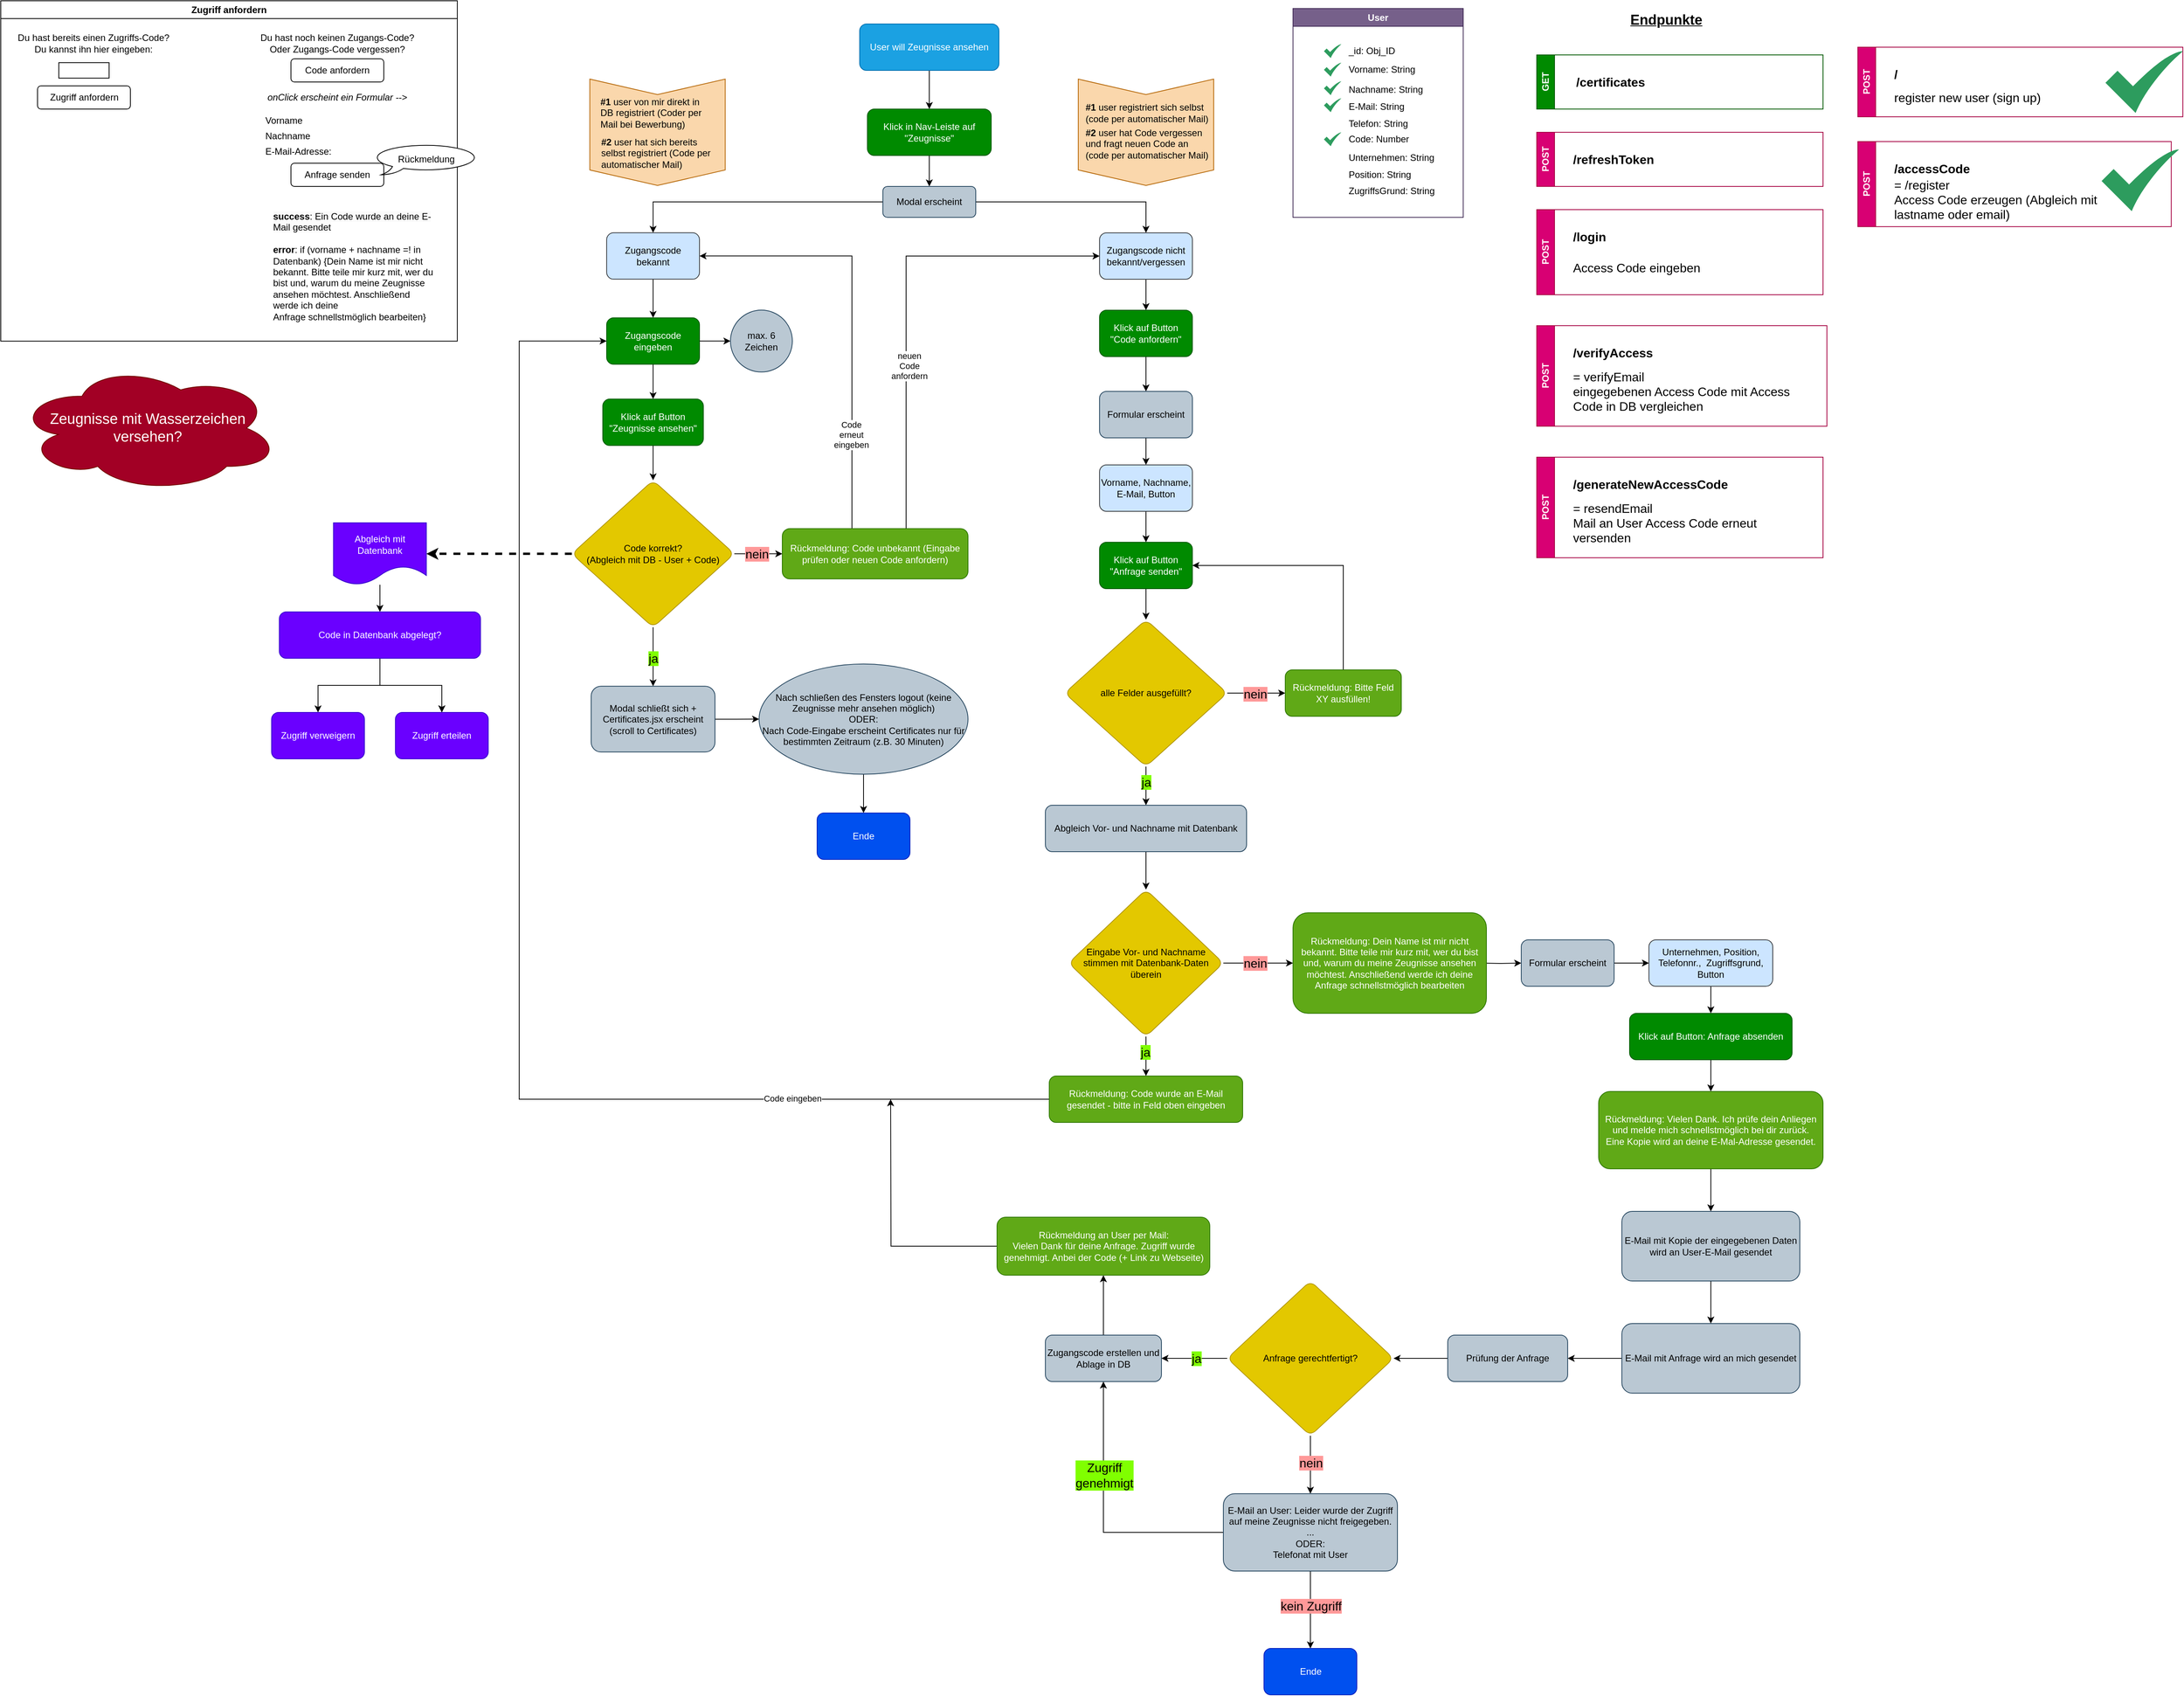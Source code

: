 <mxfile version="24.4.2" type="device">
  <diagram name="Seite-1" id="6ON9sw5R4fzX167b-eq9">
    <mxGraphModel dx="2436" dy="531" grid="1" gridSize="10" guides="1" tooltips="1" connect="1" arrows="1" fold="1" page="1" pageScale="1" pageWidth="827" pageHeight="1169" math="0" shadow="0">
      <root>
        <mxCell id="0" />
        <mxCell id="1" parent="0" />
        <mxCell id="132mra72fxJDadRksCU5-4" value="" style="edgeStyle=orthogonalEdgeStyle;rounded=0;orthogonalLoop=1;jettySize=auto;html=1;" parent="1" source="132mra72fxJDadRksCU5-1" target="132mra72fxJDadRksCU5-3" edge="1">
          <mxGeometry relative="1" as="geometry" />
        </mxCell>
        <mxCell id="132mra72fxJDadRksCU5-1" value="User will Zeugnisse ansehen" style="rounded=1;whiteSpace=wrap;html=1;fillColor=#1ba1e2;fontColor=#ffffff;strokeColor=#006EAF;" parent="1" vertex="1">
          <mxGeometry x="330" y="50" width="180" height="60" as="geometry" />
        </mxCell>
        <mxCell id="132mra72fxJDadRksCU5-6" value="" style="edgeStyle=orthogonalEdgeStyle;rounded=0;orthogonalLoop=1;jettySize=auto;html=1;" parent="1" source="132mra72fxJDadRksCU5-3" target="132mra72fxJDadRksCU5-5" edge="1">
          <mxGeometry relative="1" as="geometry" />
        </mxCell>
        <mxCell id="132mra72fxJDadRksCU5-3" value="Klick in Nav-Leiste auf &quot;Zeugnisse&quot;" style="whiteSpace=wrap;html=1;fillColor=#008a00;strokeColor=#005700;fontColor=#ffffff;rounded=1;" parent="1" vertex="1">
          <mxGeometry x="340" y="160" width="160" height="60" as="geometry" />
        </mxCell>
        <mxCell id="132mra72fxJDadRksCU5-16" value="" style="edgeStyle=orthogonalEdgeStyle;rounded=0;orthogonalLoop=1;jettySize=auto;html=1;" parent="1" source="132mra72fxJDadRksCU5-5" target="132mra72fxJDadRksCU5-15" edge="1">
          <mxGeometry relative="1" as="geometry" />
        </mxCell>
        <mxCell id="132mra72fxJDadRksCU5-72" style="edgeStyle=orthogonalEdgeStyle;rounded=0;orthogonalLoop=1;jettySize=auto;html=1;entryX=0.5;entryY=0;entryDx=0;entryDy=0;" parent="1" source="132mra72fxJDadRksCU5-5" target="132mra72fxJDadRksCU5-13" edge="1">
          <mxGeometry relative="1" as="geometry" />
        </mxCell>
        <mxCell id="132mra72fxJDadRksCU5-5" value="Modal erscheint" style="whiteSpace=wrap;html=1;fillColor=#bac8d3;strokeColor=#23445d;rounded=1;" parent="1" vertex="1">
          <mxGeometry x="360" y="260" width="120" height="40" as="geometry" />
        </mxCell>
        <mxCell id="132mra72fxJDadRksCU5-31" value="" style="edgeStyle=orthogonalEdgeStyle;rounded=0;orthogonalLoop=1;jettySize=auto;html=1;" parent="1" source="132mra72fxJDadRksCU5-13" target="132mra72fxJDadRksCU5-30" edge="1">
          <mxGeometry relative="1" as="geometry" />
        </mxCell>
        <mxCell id="132mra72fxJDadRksCU5-13" value="Zugangscode bekannt" style="whiteSpace=wrap;html=1;fillColor=#cce5ff;strokeColor=#36393d;rounded=1;" parent="1" vertex="1">
          <mxGeometry x="3" y="319.93" width="120" height="60" as="geometry" />
        </mxCell>
        <mxCell id="132mra72fxJDadRksCU5-41" value="" style="edgeStyle=orthogonalEdgeStyle;rounded=0;orthogonalLoop=1;jettySize=auto;html=1;" parent="1" source="132mra72fxJDadRksCU5-15" target="132mra72fxJDadRksCU5-40" edge="1">
          <mxGeometry relative="1" as="geometry" />
        </mxCell>
        <mxCell id="132mra72fxJDadRksCU5-15" value="Zugangscode nicht bekannt/vergessen" style="whiteSpace=wrap;html=1;fillColor=#cce5ff;strokeColor=#36393d;rounded=1;" parent="1" vertex="1">
          <mxGeometry x="640" y="320" width="120" height="60" as="geometry" />
        </mxCell>
        <mxCell id="132mra72fxJDadRksCU5-17" value="Zugriff anfordern" style="swimlane;whiteSpace=wrap;html=1;" parent="1" vertex="1">
          <mxGeometry x="-780" y="20" width="590" height="440" as="geometry" />
        </mxCell>
        <mxCell id="132mra72fxJDadRksCU5-18" value="Du hast bereits einen Zugriffs-Code?&lt;div&gt;Du kannst ihn hier eingeben:&lt;/div&gt;" style="text;html=1;align=center;verticalAlign=middle;whiteSpace=wrap;rounded=0;" parent="132mra72fxJDadRksCU5-17" vertex="1">
          <mxGeometry x="20" y="40" width="200" height="30" as="geometry" />
        </mxCell>
        <mxCell id="132mra72fxJDadRksCU5-19" value="" style="rounded=0;whiteSpace=wrap;html=1;" parent="132mra72fxJDadRksCU5-17" vertex="1">
          <mxGeometry x="75" y="80" width="65" height="20" as="geometry" />
        </mxCell>
        <mxCell id="132mra72fxJDadRksCU5-20" value="Du hast noch keinen Zugangs-Code?&lt;div&gt;Oder Zugangs-Code vergessen?&lt;/div&gt;" style="text;html=1;align=center;verticalAlign=middle;whiteSpace=wrap;rounded=0;" parent="132mra72fxJDadRksCU5-17" vertex="1">
          <mxGeometry x="320" y="40" width="230" height="30" as="geometry" />
        </mxCell>
        <mxCell id="132mra72fxJDadRksCU5-21" value="Code anfordern" style="rounded=1;whiteSpace=wrap;html=1;" parent="132mra72fxJDadRksCU5-17" vertex="1">
          <mxGeometry x="375" y="75" width="120" height="30" as="geometry" />
        </mxCell>
        <mxCell id="132mra72fxJDadRksCU5-22" value="&lt;i&gt;onClick erscheint ein Formular --&amp;gt;&lt;/i&gt;" style="text;html=1;align=center;verticalAlign=middle;whiteSpace=wrap;rounded=0;" parent="132mra72fxJDadRksCU5-17" vertex="1">
          <mxGeometry x="325" y="110" width="220" height="30" as="geometry" />
        </mxCell>
        <mxCell id="132mra72fxJDadRksCU5-23" value="Vorname" style="text;html=1;align=left;verticalAlign=middle;whiteSpace=wrap;rounded=0;" parent="132mra72fxJDadRksCU5-17" vertex="1">
          <mxGeometry x="340" y="140" width="70" height="30" as="geometry" />
        </mxCell>
        <mxCell id="132mra72fxJDadRksCU5-24" value="Nachname" style="text;html=1;align=left;verticalAlign=middle;whiteSpace=wrap;rounded=0;" parent="132mra72fxJDadRksCU5-17" vertex="1">
          <mxGeometry x="340" y="160" width="70" height="30" as="geometry" />
        </mxCell>
        <mxCell id="132mra72fxJDadRksCU5-25" value="E-Mail-Adresse:" style="text;html=1;align=left;verticalAlign=middle;whiteSpace=wrap;rounded=0;" parent="132mra72fxJDadRksCU5-17" vertex="1">
          <mxGeometry x="340" y="180" width="110" height="30" as="geometry" />
        </mxCell>
        <mxCell id="132mra72fxJDadRksCU5-26" value="Anfrage senden" style="rounded=1;whiteSpace=wrap;html=1;" parent="132mra72fxJDadRksCU5-17" vertex="1">
          <mxGeometry x="375" y="210" width="120" height="30" as="geometry" />
        </mxCell>
        <mxCell id="132mra72fxJDadRksCU5-27" value="Rückmeldung" style="whiteSpace=wrap;html=1;shape=mxgraph.basic.oval_callout" parent="132mra72fxJDadRksCU5-17" vertex="1">
          <mxGeometry x="480" y="185" width="140" height="40" as="geometry" />
        </mxCell>
        <mxCell id="132mra72fxJDadRksCU5-28" value="&lt;span style=&quot;color: rgb(0, 0, 0); font-family: Helvetica; font-size: 12px; font-style: normal; font-variant-ligatures: normal; font-variant-caps: normal; letter-spacing: normal; orphans: 2; text-align: center; text-indent: 0px; text-transform: none; widows: 2; word-spacing: 0px; -webkit-text-stroke-width: 0px; white-space: normal; background-color: rgb(251, 251, 251); text-decoration-thickness: initial; text-decoration-style: initial; text-decoration-color: initial; float: none; display: inline !important;&quot;&gt;&lt;b&gt;success&lt;/b&gt;&lt;/span&gt;&lt;span style=&quot;color: rgb(0, 0, 0); font-family: Helvetica; font-size: 12px; font-style: normal; font-variant-ligatures: normal; font-variant-caps: normal; font-weight: 400; letter-spacing: normal; orphans: 2; text-align: center; text-indent: 0px; text-transform: none; widows: 2; word-spacing: 0px; -webkit-text-stroke-width: 0px; white-space: normal; background-color: rgb(251, 251, 251); text-decoration-thickness: initial; text-decoration-style: initial; text-decoration-color: initial; display: inline !important; float: none;&quot;&gt;: Ein Code wurde an deine E-Mail gesendet&lt;/span&gt;&lt;div&gt;&lt;b style=&quot;text-align: center;&quot;&gt;&lt;br&gt;&lt;/b&gt;&lt;/div&gt;&lt;div&gt;&lt;b style=&quot;text-align: center;&quot;&gt;error&lt;/b&gt;&lt;span style=&quot;text-align: center;&quot;&gt;: if (vorname + nachname =! in Datenbank) {Dein Name ist mir nicht bekannt. Bitte teile mir kurz mit, wer du bist und, warum du meine Zeugnisse ansehen möchtest. Anschließend werde ich deine Anfrage&amp;nbsp;&lt;/span&gt;&lt;span style=&quot;text-align: center; background-color: initial;&quot;&gt;schnellstmöglich&lt;/span&gt;&lt;span style=&quot;text-align: center; background-color: initial;&quot;&gt;&amp;nbsp;bearbeiten}&lt;/span&gt;&lt;/div&gt;" style="text;whiteSpace=wrap;html=1;" parent="132mra72fxJDadRksCU5-17" vertex="1">
          <mxGeometry x="350" y="265" width="210" height="145" as="geometry" />
        </mxCell>
        <mxCell id="132mra72fxJDadRksCU5-29" value="Zugriff anfordern" style="rounded=1;whiteSpace=wrap;html=1;" parent="132mra72fxJDadRksCU5-17" vertex="1">
          <mxGeometry x="47.5" y="110" width="120" height="30" as="geometry" />
        </mxCell>
        <mxCell id="132mra72fxJDadRksCU5-33" value="" style="edgeStyle=orthogonalEdgeStyle;rounded=0;orthogonalLoop=1;jettySize=auto;html=1;" parent="1" source="132mra72fxJDadRksCU5-30" target="132mra72fxJDadRksCU5-32" edge="1">
          <mxGeometry relative="1" as="geometry" />
        </mxCell>
        <mxCell id="132mra72fxJDadRksCU5-35" value="" style="edgeStyle=orthogonalEdgeStyle;rounded=0;orthogonalLoop=1;jettySize=auto;html=1;" parent="1" source="132mra72fxJDadRksCU5-30" target="132mra72fxJDadRksCU5-34" edge="1">
          <mxGeometry relative="1" as="geometry" />
        </mxCell>
        <mxCell id="132mra72fxJDadRksCU5-30" value="Zugangscode eingeben" style="whiteSpace=wrap;html=1;fillColor=#008a00;strokeColor=#005700;rounded=1;fontColor=#ffffff;" parent="1" vertex="1">
          <mxGeometry x="3" y="429.93" width="120" height="60" as="geometry" />
        </mxCell>
        <mxCell id="132mra72fxJDadRksCU5-32" value="max. 6 Zeichen" style="ellipse;whiteSpace=wrap;html=1;fillColor=#bac8d3;strokeColor=#23445d;rounded=1;" parent="1" vertex="1">
          <mxGeometry x="163" y="419.93" width="80" height="80" as="geometry" />
        </mxCell>
        <mxCell id="132mra72fxJDadRksCU5-60" style="edgeStyle=orthogonalEdgeStyle;rounded=0;orthogonalLoop=1;jettySize=auto;html=1;entryX=0.5;entryY=0;entryDx=0;entryDy=0;" parent="1" source="132mra72fxJDadRksCU5-34" target="132mra72fxJDadRksCU5-59" edge="1">
          <mxGeometry relative="1" as="geometry" />
        </mxCell>
        <mxCell id="132mra72fxJDadRksCU5-34" value="Klick auf Button &quot;Zeugnisse ansehen&quot;" style="whiteSpace=wrap;html=1;fillColor=#008a00;strokeColor=#005700;rounded=1;fontColor=#ffffff;" parent="1" vertex="1">
          <mxGeometry x="-2" y="534.93" width="130" height="60" as="geometry" />
        </mxCell>
        <mxCell id="132mra72fxJDadRksCU5-39" value="" style="edgeStyle=orthogonalEdgeStyle;rounded=0;orthogonalLoop=1;jettySize=auto;html=1;" parent="1" source="132mra72fxJDadRksCU5-36" target="132mra72fxJDadRksCU5-38" edge="1">
          <mxGeometry relative="1" as="geometry" />
        </mxCell>
        <mxCell id="132mra72fxJDadRksCU5-36" value="Modal schließt sich + Certificates.jsx erscheint (scroll to Certificates)" style="whiteSpace=wrap;html=1;fillColor=#bac8d3;strokeColor=#23445d;rounded=1;" parent="1" vertex="1">
          <mxGeometry x="-17" y="906.18" width="160" height="85" as="geometry" />
        </mxCell>
        <mxCell id="132mra72fxJDadRksCU5-152" value="" style="edgeStyle=orthogonalEdgeStyle;rounded=0;orthogonalLoop=1;jettySize=auto;html=1;" parent="1" source="132mra72fxJDadRksCU5-38" target="132mra72fxJDadRksCU5-151" edge="1">
          <mxGeometry relative="1" as="geometry" />
        </mxCell>
        <mxCell id="132mra72fxJDadRksCU5-38" value="Nach schließen des Fensters logout (keine Zeugnisse mehr ansehen möglich)&lt;div&gt;ODER:&lt;/div&gt;&lt;div&gt;Nach Code-Eingabe erscheint Certificates nur für bestimmten Zeitraum (z.B. 30 Minuten)&lt;/div&gt;" style="ellipse;whiteSpace=wrap;html=1;fillColor=#bac8d3;strokeColor=#23445d;rounded=1;" parent="1" vertex="1">
          <mxGeometry x="200" y="877.43" width="270" height="142.5" as="geometry" />
        </mxCell>
        <mxCell id="132mra72fxJDadRksCU5-43" value="" style="edgeStyle=orthogonalEdgeStyle;rounded=0;orthogonalLoop=1;jettySize=auto;html=1;" parent="1" source="132mra72fxJDadRksCU5-40" target="132mra72fxJDadRksCU5-42" edge="1">
          <mxGeometry relative="1" as="geometry" />
        </mxCell>
        <mxCell id="132mra72fxJDadRksCU5-40" value="Klick auf Button &quot;Code anfordern&quot;" style="whiteSpace=wrap;html=1;fillColor=#008a00;strokeColor=#005700;rounded=1;fontColor=#ffffff;" parent="1" vertex="1">
          <mxGeometry x="640" y="420" width="120" height="60" as="geometry" />
        </mxCell>
        <mxCell id="132mra72fxJDadRksCU5-45" value="" style="edgeStyle=orthogonalEdgeStyle;rounded=0;orthogonalLoop=1;jettySize=auto;html=1;" parent="1" source="132mra72fxJDadRksCU5-42" target="132mra72fxJDadRksCU5-44" edge="1">
          <mxGeometry relative="1" as="geometry" />
        </mxCell>
        <mxCell id="132mra72fxJDadRksCU5-42" value="Formular erscheint" style="whiteSpace=wrap;html=1;fillColor=#bac8d3;strokeColor=#23445d;rounded=1;" parent="1" vertex="1">
          <mxGeometry x="640" y="525" width="120" height="60" as="geometry" />
        </mxCell>
        <mxCell id="132mra72fxJDadRksCU5-47" value="" style="edgeStyle=orthogonalEdgeStyle;rounded=0;orthogonalLoop=1;jettySize=auto;html=1;" parent="1" source="132mra72fxJDadRksCU5-44" target="132mra72fxJDadRksCU5-46" edge="1">
          <mxGeometry relative="1" as="geometry" />
        </mxCell>
        <mxCell id="132mra72fxJDadRksCU5-44" value="Vorname, Nachname, E-Mail, Button" style="whiteSpace=wrap;html=1;fillColor=#cce5ff;strokeColor=#36393d;rounded=1;" parent="1" vertex="1">
          <mxGeometry x="640" y="620" width="120" height="60" as="geometry" />
        </mxCell>
        <mxCell id="132mra72fxJDadRksCU5-49" value="" style="edgeStyle=orthogonalEdgeStyle;rounded=0;orthogonalLoop=1;jettySize=auto;html=1;" parent="1" source="132mra72fxJDadRksCU5-46" target="132mra72fxJDadRksCU5-48" edge="1">
          <mxGeometry relative="1" as="geometry" />
        </mxCell>
        <mxCell id="132mra72fxJDadRksCU5-46" value="Klick auf Button &quot;Anfrage senden&quot;" style="whiteSpace=wrap;html=1;fillColor=#008a00;strokeColor=#005700;rounded=1;fontColor=#ffffff;" parent="1" vertex="1">
          <mxGeometry x="640" y="720" width="120" height="60" as="geometry" />
        </mxCell>
        <mxCell id="132mra72fxJDadRksCU5-51" value="" style="edgeStyle=orthogonalEdgeStyle;rounded=0;orthogonalLoop=1;jettySize=auto;html=1;" parent="1" source="132mra72fxJDadRksCU5-48" target="132mra72fxJDadRksCU5-50" edge="1">
          <mxGeometry relative="1" as="geometry" />
        </mxCell>
        <mxCell id="132mra72fxJDadRksCU5-52" value="&lt;font style=&quot;font-size: 16px;&quot;&gt;nein&lt;/font&gt;" style="edgeLabel;html=1;align=center;verticalAlign=middle;resizable=0;points=[];labelBackgroundColor=#FF9999;" parent="132mra72fxJDadRksCU5-51" vertex="1" connectable="0">
          <mxGeometry x="-0.042" y="-1" relative="1" as="geometry">
            <mxPoint as="offset" />
          </mxGeometry>
        </mxCell>
        <mxCell id="132mra72fxJDadRksCU5-99" value="" style="edgeStyle=orthogonalEdgeStyle;rounded=0;orthogonalLoop=1;jettySize=auto;html=1;entryX=0.5;entryY=0;entryDx=0;entryDy=0;" parent="1" source="132mra72fxJDadRksCU5-48" target="132mra72fxJDadRksCU5-101" edge="1">
          <mxGeometry relative="1" as="geometry">
            <mxPoint x="697.529" y="1060.029" as="targetPoint" />
          </mxGeometry>
        </mxCell>
        <mxCell id="132mra72fxJDadRksCU5-100" value="&lt;font style=&quot;font-size: 16px;&quot;&gt;ja&lt;/font&gt;" style="edgeLabel;html=1;align=center;verticalAlign=middle;resizable=0;points=[];labelBackgroundColor=#80FF00;" parent="132mra72fxJDadRksCU5-99" vertex="1" connectable="0">
          <mxGeometry x="0.509" y="2" relative="1" as="geometry">
            <mxPoint x="-2" y="-18" as="offset" />
          </mxGeometry>
        </mxCell>
        <mxCell id="132mra72fxJDadRksCU5-48" value="alle Felder ausgefüllt?" style="rhombus;whiteSpace=wrap;html=1;fillColor=#e3c800;strokeColor=#B09500;fontColor=#000000;rounded=1;" parent="1" vertex="1">
          <mxGeometry x="595" y="820" width="210" height="190" as="geometry" />
        </mxCell>
        <mxCell id="132mra72fxJDadRksCU5-97" style="edgeStyle=orthogonalEdgeStyle;rounded=0;orthogonalLoop=1;jettySize=auto;html=1;entryX=1;entryY=0.5;entryDx=0;entryDy=0;" parent="1" source="132mra72fxJDadRksCU5-50" target="132mra72fxJDadRksCU5-46" edge="1">
          <mxGeometry relative="1" as="geometry">
            <Array as="points">
              <mxPoint x="955" y="750" />
            </Array>
          </mxGeometry>
        </mxCell>
        <mxCell id="132mra72fxJDadRksCU5-50" value="Rückmeldung: Bitte Feld XY ausfüllen!" style="whiteSpace=wrap;html=1;fillColor=#60a917;strokeColor=#2D7600;fontColor=#ffffff;rounded=1;" parent="1" vertex="1">
          <mxGeometry x="880" y="885" width="150" height="60" as="geometry" />
        </mxCell>
        <mxCell id="132mra72fxJDadRksCU5-71" style="edgeStyle=orthogonalEdgeStyle;rounded=0;orthogonalLoop=1;jettySize=auto;html=1;entryX=0;entryY=0.5;entryDx=0;entryDy=0;" parent="1" source="132mra72fxJDadRksCU5-53" target="132mra72fxJDadRksCU5-30" edge="1">
          <mxGeometry relative="1" as="geometry">
            <Array as="points">
              <mxPoint x="-110" y="1440" />
              <mxPoint x="-110" y="460" />
            </Array>
          </mxGeometry>
        </mxCell>
        <mxCell id="132mra72fxJDadRksCU5-77" value="Code eingeben" style="edgeLabel;html=1;align=center;verticalAlign=middle;resizable=0;points=[];" parent="132mra72fxJDadRksCU5-71" vertex="1" connectable="0">
          <mxGeometry x="-0.627" y="-1" relative="1" as="geometry">
            <mxPoint x="-1" as="offset" />
          </mxGeometry>
        </mxCell>
        <mxCell id="132mra72fxJDadRksCU5-53" value="Rückmeldung: Code wurde an E-Mail gesendet - bitte in Feld oben eingeben" style="whiteSpace=wrap;html=1;fillColor=#60a917;strokeColor=#2D7600;fontColor=#ffffff;rounded=1;" parent="1" vertex="1">
          <mxGeometry x="575" y="1410" width="250" height="60" as="geometry" />
        </mxCell>
        <mxCell id="132mra72fxJDadRksCU5-61" style="edgeStyle=orthogonalEdgeStyle;rounded=0;orthogonalLoop=1;jettySize=auto;html=1;entryX=0.5;entryY=0;entryDx=0;entryDy=0;" parent="1" source="132mra72fxJDadRksCU5-59" target="132mra72fxJDadRksCU5-36" edge="1">
          <mxGeometry relative="1" as="geometry" />
        </mxCell>
        <mxCell id="132mra72fxJDadRksCU5-62" value="&lt;font style=&quot;font-size: 16px;&quot;&gt;ja&lt;/font&gt;" style="edgeLabel;html=1;align=center;verticalAlign=middle;resizable=0;points=[];labelBackgroundColor=#80FF00;" parent="132mra72fxJDadRksCU5-61" vertex="1" connectable="0">
          <mxGeometry x="-0.414" y="-2" relative="1" as="geometry">
            <mxPoint x="2" y="17" as="offset" />
          </mxGeometry>
        </mxCell>
        <mxCell id="132mra72fxJDadRksCU5-69" style="edgeStyle=orthogonalEdgeStyle;rounded=0;orthogonalLoop=1;jettySize=auto;html=1;entryX=0;entryY=0.5;entryDx=0;entryDy=0;" parent="1" source="132mra72fxJDadRksCU5-59" target="132mra72fxJDadRksCU5-65" edge="1">
          <mxGeometry relative="1" as="geometry" />
        </mxCell>
        <mxCell id="132mra72fxJDadRksCU5-70" value="&lt;font style=&quot;font-size: 16px;&quot;&gt;nein&lt;/font&gt;" style="edgeLabel;html=1;align=center;verticalAlign=middle;resizable=0;points=[];labelBackgroundColor=#FF9999;" parent="132mra72fxJDadRksCU5-69" vertex="1" connectable="0">
          <mxGeometry x="-0.081" relative="1" as="geometry">
            <mxPoint as="offset" />
          </mxGeometry>
        </mxCell>
        <mxCell id="132mra72fxJDadRksCU5-87" value="" style="edgeStyle=orthogonalEdgeStyle;rounded=0;orthogonalLoop=1;jettySize=auto;html=1;dashed=1;strokeWidth=3;" parent="1" source="132mra72fxJDadRksCU5-59" target="132mra72fxJDadRksCU5-86" edge="1">
          <mxGeometry relative="1" as="geometry" />
        </mxCell>
        <mxCell id="132mra72fxJDadRksCU5-59" value="Code korrekt?&lt;div&gt;(Abgleich mit DB - User + Code)&lt;/div&gt;" style="rhombus;whiteSpace=wrap;html=1;fillColor=#e3c800;strokeColor=#B09500;fontColor=#000000;rounded=1;" parent="1" vertex="1">
          <mxGeometry x="-42" y="639.93" width="210" height="190" as="geometry" />
        </mxCell>
        <mxCell id="132mra72fxJDadRksCU5-73" style="edgeStyle=orthogonalEdgeStyle;rounded=0;orthogonalLoop=1;jettySize=auto;html=1;entryX=1;entryY=0.5;entryDx=0;entryDy=0;" parent="1" source="132mra72fxJDadRksCU5-65" target="132mra72fxJDadRksCU5-13" edge="1">
          <mxGeometry relative="1" as="geometry">
            <Array as="points">
              <mxPoint x="320" y="350" />
            </Array>
          </mxGeometry>
        </mxCell>
        <mxCell id="132mra72fxJDadRksCU5-76" value="Code&lt;div&gt;erneut&lt;/div&gt;&lt;div&gt;eingeben&lt;/div&gt;" style="edgeLabel;html=1;align=center;verticalAlign=middle;resizable=0;points=[];" parent="132mra72fxJDadRksCU5-73" vertex="1" connectable="0">
          <mxGeometry x="-0.556" y="1" relative="1" as="geometry">
            <mxPoint as="offset" />
          </mxGeometry>
        </mxCell>
        <mxCell id="132mra72fxJDadRksCU5-74" style="edgeStyle=orthogonalEdgeStyle;rounded=0;orthogonalLoop=1;jettySize=auto;html=1;entryX=0;entryY=0.5;entryDx=0;entryDy=0;" parent="1" source="132mra72fxJDadRksCU5-65" target="132mra72fxJDadRksCU5-15" edge="1">
          <mxGeometry relative="1" as="geometry">
            <Array as="points">
              <mxPoint x="390" y="350" />
            </Array>
          </mxGeometry>
        </mxCell>
        <mxCell id="132mra72fxJDadRksCU5-75" value="neuen&lt;div&gt;Code&lt;/div&gt;&lt;div&gt;anfordern&lt;/div&gt;" style="edgeLabel;html=1;align=center;verticalAlign=middle;resizable=0;points=[];" parent="132mra72fxJDadRksCU5-74" vertex="1" connectable="0">
          <mxGeometry x="-0.299" y="-4" relative="1" as="geometry">
            <mxPoint as="offset" />
          </mxGeometry>
        </mxCell>
        <mxCell id="132mra72fxJDadRksCU5-65" value="Rückmeldung: Code unbekannt (Eingabe prüfen oder neuen Code anfordern)" style="whiteSpace=wrap;html=1;fillColor=#60a917;strokeColor=#2D7600;fontColor=#ffffff;rounded=1;" parent="1" vertex="1">
          <mxGeometry x="230" y="702.43" width="240" height="65" as="geometry" />
        </mxCell>
        <mxCell id="132mra72fxJDadRksCU5-78" value="User" style="swimlane;whiteSpace=wrap;html=1;fillColor=#76608a;fontColor=#ffffff;strokeColor=#432D57;" parent="1" vertex="1">
          <mxGeometry x="890" y="30" width="220" height="270" as="geometry" />
        </mxCell>
        <mxCell id="132mra72fxJDadRksCU5-79" value="_id: Obj_ID" style="text;html=1;align=left;verticalAlign=middle;resizable=0;points=[];autosize=1;strokeColor=none;fillColor=none;" parent="132mra72fxJDadRksCU5-78" vertex="1">
          <mxGeometry x="70" y="40" width="80" height="30" as="geometry" />
        </mxCell>
        <mxCell id="132mra72fxJDadRksCU5-80" value="Vorname: String" style="text;html=1;align=left;verticalAlign=middle;resizable=0;points=[];autosize=1;strokeColor=none;fillColor=none;" parent="132mra72fxJDadRksCU5-78" vertex="1">
          <mxGeometry x="70" y="64" width="110" height="30" as="geometry" />
        </mxCell>
        <mxCell id="132mra72fxJDadRksCU5-81" value="Nachname: String" style="text;html=1;align=left;verticalAlign=middle;resizable=0;points=[];autosize=1;strokeColor=none;fillColor=none;" parent="132mra72fxJDadRksCU5-78" vertex="1">
          <mxGeometry x="70" y="90" width="120" height="30" as="geometry" />
        </mxCell>
        <mxCell id="132mra72fxJDadRksCU5-82" value="E-Mail: String" style="text;html=1;align=left;verticalAlign=middle;resizable=0;points=[];autosize=1;strokeColor=none;fillColor=none;" parent="132mra72fxJDadRksCU5-78" vertex="1">
          <mxGeometry x="70" y="112" width="100" height="30" as="geometry" />
        </mxCell>
        <mxCell id="132mra72fxJDadRksCU5-83" value="Code: Number" style="text;html=1;align=left;verticalAlign=middle;resizable=0;points=[];autosize=1;strokeColor=none;fillColor=none;" parent="132mra72fxJDadRksCU5-78" vertex="1">
          <mxGeometry x="70" y="154" width="100" height="30" as="geometry" />
        </mxCell>
        <mxCell id="132mra72fxJDadRksCU5-84" value="Unternehmen: String" style="text;html=1;align=left;verticalAlign=middle;resizable=0;points=[];autosize=1;strokeColor=none;fillColor=none;" parent="132mra72fxJDadRksCU5-78" vertex="1">
          <mxGeometry x="70" y="178" width="130" height="30" as="geometry" />
        </mxCell>
        <mxCell id="132mra72fxJDadRksCU5-85" value="Position: String" style="text;html=1;align=left;verticalAlign=middle;resizable=0;points=[];autosize=1;strokeColor=none;fillColor=none;" parent="132mra72fxJDadRksCU5-78" vertex="1">
          <mxGeometry x="70" y="200" width="100" height="30" as="geometry" />
        </mxCell>
        <mxCell id="132mra72fxJDadRksCU5-113" value="ZugriffsGrund: String" style="text;html=1;align=left;verticalAlign=middle;resizable=0;points=[];autosize=1;strokeColor=none;fillColor=none;" parent="132mra72fxJDadRksCU5-78" vertex="1">
          <mxGeometry x="70" y="221" width="130" height="30" as="geometry" />
        </mxCell>
        <mxCell id="132mra72fxJDadRksCU5-145" value="Telefon: String" style="text;html=1;align=left;verticalAlign=middle;resizable=0;points=[];autosize=1;strokeColor=none;fillColor=none;" parent="132mra72fxJDadRksCU5-78" vertex="1">
          <mxGeometry x="70" y="134" width="100" height="30" as="geometry" />
        </mxCell>
        <mxCell id="txxwDZoAXELs_-vxZRHw-13" value="" style="sketch=0;html=1;aspect=fixed;strokeColor=none;shadow=0;align=center;fillColor=#2D9C5E;verticalAlign=top;labelPosition=center;verticalLabelPosition=bottom;shape=mxgraph.gcp2.check" vertex="1" parent="132mra72fxJDadRksCU5-78">
          <mxGeometry x="40" y="46" width="22.5" height="18" as="geometry" />
        </mxCell>
        <mxCell id="txxwDZoAXELs_-vxZRHw-14" value="" style="sketch=0;html=1;aspect=fixed;strokeColor=none;shadow=0;align=center;fillColor=#2D9C5E;verticalAlign=top;labelPosition=center;verticalLabelPosition=bottom;shape=mxgraph.gcp2.check" vertex="1" parent="132mra72fxJDadRksCU5-78">
          <mxGeometry x="40" y="70" width="22.5" height="18" as="geometry" />
        </mxCell>
        <mxCell id="txxwDZoAXELs_-vxZRHw-15" value="" style="sketch=0;html=1;aspect=fixed;strokeColor=none;shadow=0;align=center;fillColor=#2D9C5E;verticalAlign=top;labelPosition=center;verticalLabelPosition=bottom;shape=mxgraph.gcp2.check" vertex="1" parent="132mra72fxJDadRksCU5-78">
          <mxGeometry x="40" y="94" width="22.5" height="18" as="geometry" />
        </mxCell>
        <mxCell id="txxwDZoAXELs_-vxZRHw-16" value="" style="sketch=0;html=1;aspect=fixed;strokeColor=none;shadow=0;align=center;fillColor=#2D9C5E;verticalAlign=top;labelPosition=center;verticalLabelPosition=bottom;shape=mxgraph.gcp2.check" vertex="1" parent="132mra72fxJDadRksCU5-78">
          <mxGeometry x="40" y="116" width="22.5" height="18" as="geometry" />
        </mxCell>
        <mxCell id="txxwDZoAXELs_-vxZRHw-17" value="" style="sketch=0;html=1;aspect=fixed;strokeColor=none;shadow=0;align=center;fillColor=#2D9C5E;verticalAlign=top;labelPosition=center;verticalLabelPosition=bottom;shape=mxgraph.gcp2.check" vertex="1" parent="132mra72fxJDadRksCU5-78">
          <mxGeometry x="40" y="160" width="22.5" height="18" as="geometry" />
        </mxCell>
        <mxCell id="132mra72fxJDadRksCU5-89" value="" style="edgeStyle=orthogonalEdgeStyle;rounded=0;orthogonalLoop=1;jettySize=auto;html=1;" parent="1" source="132mra72fxJDadRksCU5-86" target="132mra72fxJDadRksCU5-88" edge="1">
          <mxGeometry relative="1" as="geometry" />
        </mxCell>
        <mxCell id="132mra72fxJDadRksCU5-86" value="Abgleich mit Datenbank" style="shape=document;whiteSpace=wrap;html=1;boundedLbl=1;fillColor=#6a00ff;strokeColor=#3700CC;rounded=1;fontColor=#ffffff;" parent="1" vertex="1">
          <mxGeometry x="-350" y="694.93" width="120" height="80" as="geometry" />
        </mxCell>
        <mxCell id="132mra72fxJDadRksCU5-92" value="" style="edgeStyle=orthogonalEdgeStyle;rounded=0;orthogonalLoop=1;jettySize=auto;html=1;" parent="1" source="132mra72fxJDadRksCU5-88" target="132mra72fxJDadRksCU5-91" edge="1">
          <mxGeometry relative="1" as="geometry" />
        </mxCell>
        <mxCell id="132mra72fxJDadRksCU5-93" value="" style="edgeStyle=orthogonalEdgeStyle;rounded=0;orthogonalLoop=1;jettySize=auto;html=1;" parent="1" source="132mra72fxJDadRksCU5-88" target="132mra72fxJDadRksCU5-91" edge="1">
          <mxGeometry relative="1" as="geometry" />
        </mxCell>
        <mxCell id="132mra72fxJDadRksCU5-96" value="" style="edgeStyle=orthogonalEdgeStyle;rounded=0;orthogonalLoop=1;jettySize=auto;html=1;" parent="1" source="132mra72fxJDadRksCU5-88" target="132mra72fxJDadRksCU5-95" edge="1">
          <mxGeometry relative="1" as="geometry" />
        </mxCell>
        <mxCell id="132mra72fxJDadRksCU5-88" value="Code in Datenbank abgelegt?" style="whiteSpace=wrap;html=1;fillColor=#6a00ff;strokeColor=#3700CC;fontColor=#ffffff;rounded=1;" parent="1" vertex="1">
          <mxGeometry x="-420" y="810" width="260" height="60" as="geometry" />
        </mxCell>
        <mxCell id="132mra72fxJDadRksCU5-90" value="&lt;font style=&quot;font-size: 19px;&quot;&gt;Zeugnisse mit Wasserzeichen versehen?&lt;/font&gt;" style="ellipse;shape=cloud;whiteSpace=wrap;html=1;fillColor=#a20025;fontColor=#ffffff;strokeColor=#6F0000;" parent="1" vertex="1">
          <mxGeometry x="-760" y="489.93" width="340" height="165" as="geometry" />
        </mxCell>
        <mxCell id="132mra72fxJDadRksCU5-91" value="Zugriff erteilen" style="whiteSpace=wrap;html=1;fillColor=#6a00ff;strokeColor=#3700CC;fontColor=#ffffff;rounded=1;" parent="1" vertex="1">
          <mxGeometry x="-270" y="940" width="120" height="60" as="geometry" />
        </mxCell>
        <mxCell id="132mra72fxJDadRksCU5-95" value="Zugriff verweigern" style="whiteSpace=wrap;html=1;fillColor=#6a00ff;strokeColor=#3700CC;fontColor=#ffffff;rounded=1;" parent="1" vertex="1">
          <mxGeometry x="-430" y="940" width="120" height="60" as="geometry" />
        </mxCell>
        <mxCell id="132mra72fxJDadRksCU5-103" value="" style="edgeStyle=orthogonalEdgeStyle;rounded=0;orthogonalLoop=1;jettySize=auto;html=1;" parent="1" source="132mra72fxJDadRksCU5-101" target="132mra72fxJDadRksCU5-102" edge="1">
          <mxGeometry relative="1" as="geometry" />
        </mxCell>
        <mxCell id="132mra72fxJDadRksCU5-101" value="Abgleich Vor- und Nachname mit Datenbank" style="whiteSpace=wrap;html=1;fillColor=#bac8d3;strokeColor=#23445d;rounded=1;" parent="1" vertex="1">
          <mxGeometry x="570" y="1060" width="260" height="60" as="geometry" />
        </mxCell>
        <mxCell id="132mra72fxJDadRksCU5-104" style="edgeStyle=orthogonalEdgeStyle;rounded=0;orthogonalLoop=1;jettySize=auto;html=1;entryX=0.5;entryY=0;entryDx=0;entryDy=0;" parent="1" source="132mra72fxJDadRksCU5-102" target="132mra72fxJDadRksCU5-53" edge="1">
          <mxGeometry relative="1" as="geometry" />
        </mxCell>
        <mxCell id="132mra72fxJDadRksCU5-105" value="&lt;font style=&quot;font-size: 16px;&quot;&gt;ja&lt;/font&gt;" style="edgeLabel;html=1;align=center;verticalAlign=middle;resizable=0;points=[];labelBackgroundColor=#80FF00;" parent="132mra72fxJDadRksCU5-104" vertex="1" connectable="0">
          <mxGeometry x="-0.21" y="-1" relative="1" as="geometry">
            <mxPoint as="offset" />
          </mxGeometry>
        </mxCell>
        <mxCell id="132mra72fxJDadRksCU5-108" value="" style="edgeStyle=orthogonalEdgeStyle;rounded=0;orthogonalLoop=1;jettySize=auto;html=1;" parent="1" source="132mra72fxJDadRksCU5-102" target="132mra72fxJDadRksCU5-107" edge="1">
          <mxGeometry relative="1" as="geometry" />
        </mxCell>
        <mxCell id="132mra72fxJDadRksCU5-109" value="&lt;font style=&quot;font-size: 16px;&quot;&gt;nein&lt;/font&gt;" style="edgeLabel;html=1;align=center;verticalAlign=middle;resizable=0;points=[];labelBackgroundColor=#FF9999;" parent="132mra72fxJDadRksCU5-108" vertex="1" connectable="0">
          <mxGeometry x="-0.37" y="4" relative="1" as="geometry">
            <mxPoint x="12" y="4" as="offset" />
          </mxGeometry>
        </mxCell>
        <mxCell id="132mra72fxJDadRksCU5-102" value="Eingabe Vor- und Nachname stimmen mit Datenbank-Daten überein" style="rhombus;whiteSpace=wrap;html=1;fillColor=#e3c800;strokeColor=#B09500;rounded=1;fontColor=#000000;" parent="1" vertex="1">
          <mxGeometry x="600" y="1169" width="200" height="190" as="geometry" />
        </mxCell>
        <mxCell id="132mra72fxJDadRksCU5-111" style="edgeStyle=orthogonalEdgeStyle;rounded=0;orthogonalLoop=1;jettySize=auto;html=1;entryX=0;entryY=0.5;entryDx=0;entryDy=0;" parent="1" target="132mra72fxJDadRksCU5-110" edge="1">
          <mxGeometry relative="1" as="geometry">
            <mxPoint x="1130" y="1264" as="sourcePoint" />
          </mxGeometry>
        </mxCell>
        <mxCell id="132mra72fxJDadRksCU5-107" value="Rückmeldung:&amp;nbsp;Dein Name ist mir nicht bekannt. Bitte teile mir kurz mit, wer du bist und, warum du meine Zeugnisse ansehen möchtest. Anschließend werde ich deine Anfrage&amp;nbsp;&lt;span style=&quot;background-color: initial;&quot;&gt;schnellstmöglich&lt;/span&gt;&lt;span style=&quot;background-color: initial;&quot;&gt;&amp;nbsp;bearbeiten&lt;/span&gt;" style="whiteSpace=wrap;html=1;fillColor=#60a917;strokeColor=#2D7600;fontColor=#ffffff;rounded=1;" parent="1" vertex="1">
          <mxGeometry x="890" y="1199" width="250" height="130" as="geometry" />
        </mxCell>
        <mxCell id="132mra72fxJDadRksCU5-114" style="edgeStyle=orthogonalEdgeStyle;rounded=0;orthogonalLoop=1;jettySize=auto;html=1;entryX=0;entryY=0.5;entryDx=0;entryDy=0;" parent="1" source="132mra72fxJDadRksCU5-110" target="132mra72fxJDadRksCU5-112" edge="1">
          <mxGeometry relative="1" as="geometry" />
        </mxCell>
        <mxCell id="132mra72fxJDadRksCU5-110" value="Formular erscheint" style="whiteSpace=wrap;html=1;fillColor=#bac8d3;strokeColor=#23445d;rounded=1;" parent="1" vertex="1">
          <mxGeometry x="1185" y="1234" width="120" height="60" as="geometry" />
        </mxCell>
        <mxCell id="132mra72fxJDadRksCU5-116" value="" style="edgeStyle=orthogonalEdgeStyle;rounded=0;orthogonalLoop=1;jettySize=auto;html=1;" parent="1" source="132mra72fxJDadRksCU5-112" target="132mra72fxJDadRksCU5-115" edge="1">
          <mxGeometry relative="1" as="geometry" />
        </mxCell>
        <mxCell id="132mra72fxJDadRksCU5-112" value="Unternehmen, Position, Telefonnr.,&amp;nbsp; Zugriffsgrund, Button" style="whiteSpace=wrap;html=1;fillColor=#cce5ff;strokeColor=#36393d;rounded=1;" parent="1" vertex="1">
          <mxGeometry x="1350" y="1234" width="160" height="60" as="geometry" />
        </mxCell>
        <mxCell id="132mra72fxJDadRksCU5-118" value="" style="edgeStyle=orthogonalEdgeStyle;rounded=0;orthogonalLoop=1;jettySize=auto;html=1;" parent="1" source="132mra72fxJDadRksCU5-115" target="132mra72fxJDadRksCU5-117" edge="1">
          <mxGeometry relative="1" as="geometry" />
        </mxCell>
        <mxCell id="132mra72fxJDadRksCU5-115" value="Klick auf Button: Anfrage absenden" style="whiteSpace=wrap;html=1;fillColor=#008a00;strokeColor=#005700;rounded=1;fontColor=#ffffff;" parent="1" vertex="1">
          <mxGeometry x="1325" y="1329" width="210" height="60" as="geometry" />
        </mxCell>
        <mxCell id="132mra72fxJDadRksCU5-120" value="" style="edgeStyle=orthogonalEdgeStyle;rounded=0;orthogonalLoop=1;jettySize=auto;html=1;" parent="1" source="132mra72fxJDadRksCU5-117" target="132mra72fxJDadRksCU5-119" edge="1">
          <mxGeometry relative="1" as="geometry" />
        </mxCell>
        <mxCell id="132mra72fxJDadRksCU5-117" value="Rückmeldung: Vielen Dank. Ich prüfe dein Anliegen und melde mich schnellstmöglich bei dir zurück.&lt;div&gt;&amp;nbsp;Eine Kopie wird an deine E-Mal-Adresse gesendet.&amp;nbsp;&lt;/div&gt;" style="whiteSpace=wrap;html=1;fillColor=#60a917;strokeColor=#2D7600;fontColor=#ffffff;rounded=1;" parent="1" vertex="1">
          <mxGeometry x="1285" y="1430" width="290" height="100" as="geometry" />
        </mxCell>
        <mxCell id="132mra72fxJDadRksCU5-146" style="edgeStyle=orthogonalEdgeStyle;rounded=0;orthogonalLoop=1;jettySize=auto;html=1;entryX=0.5;entryY=0;entryDx=0;entryDy=0;" parent="1" source="132mra72fxJDadRksCU5-119" target="132mra72fxJDadRksCU5-121" edge="1">
          <mxGeometry relative="1" as="geometry" />
        </mxCell>
        <mxCell id="132mra72fxJDadRksCU5-119" value="E-Mail mit Kopie der eingegebenen Daten wird an User-E-Mail gesendet" style="whiteSpace=wrap;html=1;fillColor=#bac8d3;strokeColor=#23445d;rounded=1;" parent="1" vertex="1">
          <mxGeometry x="1315" y="1585" width="230" height="90" as="geometry" />
        </mxCell>
        <mxCell id="132mra72fxJDadRksCU5-124" value="" style="edgeStyle=orthogonalEdgeStyle;rounded=0;orthogonalLoop=1;jettySize=auto;html=1;" parent="1" source="132mra72fxJDadRksCU5-121" target="132mra72fxJDadRksCU5-123" edge="1">
          <mxGeometry relative="1" as="geometry" />
        </mxCell>
        <mxCell id="132mra72fxJDadRksCU5-121" value="E-Mail mit Anfrage wird an mich gesendet" style="whiteSpace=wrap;html=1;fillColor=#bac8d3;strokeColor=#23445d;rounded=1;" parent="1" vertex="1">
          <mxGeometry x="1315" y="1730" width="230" height="90" as="geometry" />
        </mxCell>
        <mxCell id="132mra72fxJDadRksCU5-128" value="" style="edgeStyle=orthogonalEdgeStyle;rounded=0;orthogonalLoop=1;jettySize=auto;html=1;" parent="1" source="132mra72fxJDadRksCU5-123" target="132mra72fxJDadRksCU5-127" edge="1">
          <mxGeometry relative="1" as="geometry" />
        </mxCell>
        <mxCell id="132mra72fxJDadRksCU5-123" value="Prüfung der Anfrage" style="whiteSpace=wrap;html=1;fillColor=#bac8d3;strokeColor=#23445d;rounded=1;" parent="1" vertex="1">
          <mxGeometry x="1090" y="1745" width="155" height="60" as="geometry" />
        </mxCell>
        <mxCell id="132mra72fxJDadRksCU5-148" value="" style="edgeStyle=orthogonalEdgeStyle;rounded=0;orthogonalLoop=1;jettySize=auto;html=1;" parent="1" source="132mra72fxJDadRksCU5-125" target="132mra72fxJDadRksCU5-147" edge="1">
          <mxGeometry relative="1" as="geometry" />
        </mxCell>
        <mxCell id="132mra72fxJDadRksCU5-125" value="Zugangscode erstellen und Ablage in DB" style="whiteSpace=wrap;html=1;fillColor=#bac8d3;strokeColor=#23445d;rounded=1;" parent="1" vertex="1">
          <mxGeometry x="570" y="1745" width="150" height="60" as="geometry" />
        </mxCell>
        <mxCell id="132mra72fxJDadRksCU5-130" style="edgeStyle=orthogonalEdgeStyle;rounded=0;orthogonalLoop=1;jettySize=auto;html=1;entryX=1;entryY=0.5;entryDx=0;entryDy=0;" parent="1" source="132mra72fxJDadRksCU5-127" target="132mra72fxJDadRksCU5-125" edge="1">
          <mxGeometry relative="1" as="geometry" />
        </mxCell>
        <mxCell id="132mra72fxJDadRksCU5-131" value="&lt;font style=&quot;font-size: 16px;&quot;&gt;ja&lt;/font&gt;" style="edgeLabel;html=1;align=center;verticalAlign=middle;resizable=0;points=[];labelBackgroundColor=#80FF00;" parent="132mra72fxJDadRksCU5-130" vertex="1" connectable="0">
          <mxGeometry x="0.075" y="1" relative="1" as="geometry">
            <mxPoint x="5" y="-1" as="offset" />
          </mxGeometry>
        </mxCell>
        <mxCell id="132mra72fxJDadRksCU5-136" value="" style="edgeStyle=orthogonalEdgeStyle;rounded=0;orthogonalLoop=1;jettySize=auto;html=1;" parent="1" source="132mra72fxJDadRksCU5-127" target="132mra72fxJDadRksCU5-135" edge="1">
          <mxGeometry relative="1" as="geometry" />
        </mxCell>
        <mxCell id="132mra72fxJDadRksCU5-140" value="&lt;font style=&quot;font-size: 16px;&quot;&gt;nein&lt;/font&gt;" style="edgeLabel;html=1;align=center;verticalAlign=middle;resizable=0;points=[];labelBackgroundColor=#FF9999;" parent="132mra72fxJDadRksCU5-136" vertex="1" connectable="0">
          <mxGeometry x="-0.442" y="-1" relative="1" as="geometry">
            <mxPoint x="1" y="14" as="offset" />
          </mxGeometry>
        </mxCell>
        <mxCell id="132mra72fxJDadRksCU5-127" value="Anfrage gerechtfertigt?" style="rhombus;whiteSpace=wrap;html=1;fillColor=#e3c800;strokeColor=#B09500;rounded=1;fontColor=#000000;" parent="1" vertex="1">
          <mxGeometry x="805" y="1675" width="215" height="200" as="geometry" />
        </mxCell>
        <mxCell id="132mra72fxJDadRksCU5-138" value="" style="edgeStyle=orthogonalEdgeStyle;rounded=0;orthogonalLoop=1;jettySize=auto;html=1;" parent="1" source="132mra72fxJDadRksCU5-135" target="132mra72fxJDadRksCU5-137" edge="1">
          <mxGeometry relative="1" as="geometry" />
        </mxCell>
        <mxCell id="132mra72fxJDadRksCU5-141" value="&lt;font style=&quot;font-size: 16px;&quot;&gt;kein Zugriff&lt;/font&gt;" style="edgeLabel;html=1;align=center;verticalAlign=middle;resizable=0;points=[];labelBackgroundColor=#FF9999;" parent="132mra72fxJDadRksCU5-138" vertex="1" connectable="0">
          <mxGeometry x="-0.112" relative="1" as="geometry">
            <mxPoint as="offset" />
          </mxGeometry>
        </mxCell>
        <mxCell id="132mra72fxJDadRksCU5-139" style="edgeStyle=orthogonalEdgeStyle;rounded=0;orthogonalLoop=1;jettySize=auto;html=1;entryX=0.5;entryY=1;entryDx=0;entryDy=0;" parent="1" source="132mra72fxJDadRksCU5-135" target="132mra72fxJDadRksCU5-125" edge="1">
          <mxGeometry relative="1" as="geometry" />
        </mxCell>
        <mxCell id="132mra72fxJDadRksCU5-142" value="&lt;font style=&quot;font-size: 16px;&quot;&gt;Zugriff&lt;/font&gt;&lt;div style=&quot;font-size: 16px;&quot;&gt;genehmigt&lt;/div&gt;" style="edgeLabel;html=1;align=center;verticalAlign=middle;resizable=0;points=[];labelBackgroundColor=#80ff00;" parent="132mra72fxJDadRksCU5-139" vertex="1" connectable="0">
          <mxGeometry x="0.31" y="-1" relative="1" as="geometry">
            <mxPoint as="offset" />
          </mxGeometry>
        </mxCell>
        <mxCell id="132mra72fxJDadRksCU5-135" value="E-Mail an User: Leider wurde der Zugriff auf meine Zeugnisse nicht freigegeben. ...&lt;div&gt;ODER:&lt;/div&gt;&lt;div&gt;Telefonat mit User&lt;/div&gt;" style="whiteSpace=wrap;html=1;fillColor=#bac8d3;strokeColor=#23445d;rounded=1;" parent="1" vertex="1">
          <mxGeometry x="800" y="1950" width="225" height="100" as="geometry" />
        </mxCell>
        <mxCell id="132mra72fxJDadRksCU5-137" value="Ende" style="whiteSpace=wrap;html=1;fillColor=#0050ef;strokeColor=#001DBC;rounded=1;fontColor=#ffffff;" parent="1" vertex="1">
          <mxGeometry x="852.5" y="2150" width="120" height="60" as="geometry" />
        </mxCell>
        <mxCell id="132mra72fxJDadRksCU5-150" style="edgeStyle=orthogonalEdgeStyle;rounded=0;orthogonalLoop=1;jettySize=auto;html=1;" parent="1" source="132mra72fxJDadRksCU5-147" edge="1">
          <mxGeometry relative="1" as="geometry">
            <mxPoint x="370" y="1440" as="targetPoint" />
          </mxGeometry>
        </mxCell>
        <mxCell id="132mra72fxJDadRksCU5-147" value="Rückmeldung an User per Mail:&lt;div&gt;Vielen Dank für deine Anfrage. Zugriff wurde genehmigt. Anbei der Code (+ Link zu Webseite)&lt;/div&gt;" style="whiteSpace=wrap;html=1;fillColor=#60a917;strokeColor=#2D7600;rounded=1;fontColor=#ffffff;" parent="1" vertex="1">
          <mxGeometry x="507.5" y="1592.5" width="275" height="75" as="geometry" />
        </mxCell>
        <mxCell id="132mra72fxJDadRksCU5-151" value="Ende" style="whiteSpace=wrap;html=1;fillColor=#0050ef;strokeColor=#001DBC;rounded=1;fontColor=#ffffff;" parent="1" vertex="1">
          <mxGeometry x="275" y="1070.0" width="120" height="60" as="geometry" />
        </mxCell>
        <mxCell id="132mra72fxJDadRksCU5-153" value="GET" style="swimlane;horizontal=0;whiteSpace=wrap;html=1;fillColor=#008a00;fontColor=#ffffff;strokeColor=#005700;" parent="1" vertex="1">
          <mxGeometry x="1205" y="90" width="370" height="70" as="geometry" />
        </mxCell>
        <mxCell id="132mra72fxJDadRksCU5-156" value="/certificates" style="text;html=1;align=center;verticalAlign=middle;resizable=0;points=[];autosize=1;strokeColor=none;fillColor=none;fontSize=16;fontStyle=1" parent="132mra72fxJDadRksCU5-153" vertex="1">
          <mxGeometry x="45" y="20" width="100" height="30" as="geometry" />
        </mxCell>
        <mxCell id="132mra72fxJDadRksCU5-155" value="&lt;h2&gt;Endpunkte&lt;/h2&gt;" style="text;html=1;align=center;verticalAlign=middle;whiteSpace=wrap;rounded=0;fontStyle=5" parent="1" vertex="1">
          <mxGeometry x="1300" y="30" width="145" height="30" as="geometry" />
        </mxCell>
        <mxCell id="132mra72fxJDadRksCU5-157" value="POST" style="swimlane;horizontal=0;whiteSpace=wrap;html=1;fillColor=#d80073;fontColor=#ffffff;strokeColor=#A50040;" parent="1" vertex="1">
          <mxGeometry x="1205" y="190" width="370" height="70" as="geometry" />
        </mxCell>
        <mxCell id="132mra72fxJDadRksCU5-158" value="/refreshToken" style="text;html=1;align=left;verticalAlign=middle;resizable=0;points=[];autosize=1;strokeColor=none;fillColor=none;fontSize=16;fontStyle=1" parent="132mra72fxJDadRksCU5-157" vertex="1">
          <mxGeometry x="45" y="20" width="120" height="30" as="geometry" />
        </mxCell>
        <mxCell id="132mra72fxJDadRksCU5-159" value="POST" style="swimlane;horizontal=0;whiteSpace=wrap;html=1;fillColor=#d80073;fontColor=#ffffff;strokeColor=#A50040;" parent="1" vertex="1">
          <mxGeometry x="1205" y="290" width="370" height="110" as="geometry" />
        </mxCell>
        <mxCell id="132mra72fxJDadRksCU5-160" value="/login" style="text;html=1;align=left;verticalAlign=middle;resizable=0;points=[];autosize=1;strokeColor=none;fillColor=none;fontSize=16;fontStyle=1" parent="132mra72fxJDadRksCU5-159" vertex="1">
          <mxGeometry x="45" y="20" width="60" height="30" as="geometry" />
        </mxCell>
        <mxCell id="132mra72fxJDadRksCU5-161" value="Access Code eingeben" style="text;html=1;align=left;verticalAlign=middle;whiteSpace=wrap;rounded=0;fontSize=16;" parent="132mra72fxJDadRksCU5-159" vertex="1">
          <mxGeometry x="45" y="60" width="305" height="30" as="geometry" />
        </mxCell>
        <mxCell id="132mra72fxJDadRksCU5-162" value="POST" style="swimlane;horizontal=0;whiteSpace=wrap;html=1;fillColor=#d80073;fontColor=#ffffff;strokeColor=#A50040;" parent="1" vertex="1">
          <mxGeometry x="1620" y="202" width="405" height="110" as="geometry" />
        </mxCell>
        <mxCell id="132mra72fxJDadRksCU5-163" value="/accessCode" style="text;html=1;align=left;verticalAlign=middle;resizable=0;points=[];autosize=1;strokeColor=none;fillColor=none;fontSize=16;fontStyle=1" parent="132mra72fxJDadRksCU5-162" vertex="1">
          <mxGeometry x="45" y="20" width="120" height="30" as="geometry" />
        </mxCell>
        <mxCell id="132mra72fxJDadRksCU5-164" value="&lt;div&gt;= /register&lt;/div&gt;Access Code erzeugen (Abgleich mit lastname oder email)" style="text;html=1;align=left;verticalAlign=middle;whiteSpace=wrap;rounded=0;fontSize=16;" parent="132mra72fxJDadRksCU5-162" vertex="1">
          <mxGeometry x="45" y="60" width="305" height="30" as="geometry" />
        </mxCell>
        <mxCell id="txxwDZoAXELs_-vxZRHw-11" value="" style="sketch=0;html=1;aspect=fixed;strokeColor=none;shadow=0;align=center;fillColor=#2D9C5E;verticalAlign=top;labelPosition=center;verticalLabelPosition=bottom;shape=mxgraph.gcp2.check" vertex="1" parent="132mra72fxJDadRksCU5-162">
          <mxGeometry x="315" y="10" width="100" height="80" as="geometry" />
        </mxCell>
        <mxCell id="132mra72fxJDadRksCU5-165" value="POST" style="swimlane;horizontal=0;whiteSpace=wrap;html=1;fillColor=#d80073;fontColor=#ffffff;strokeColor=#A50040;" parent="1" vertex="1">
          <mxGeometry x="1205" y="440" width="375" height="130" as="geometry" />
        </mxCell>
        <mxCell id="132mra72fxJDadRksCU5-166" value="/verifyAccess" style="text;html=1;align=left;verticalAlign=middle;resizable=0;points=[];autosize=1;strokeColor=none;fillColor=none;fontSize=16;fontStyle=1" parent="132mra72fxJDadRksCU5-165" vertex="1">
          <mxGeometry x="45" y="20" width="120" height="30" as="geometry" />
        </mxCell>
        <mxCell id="132mra72fxJDadRksCU5-167" value="= verifyEmail&lt;div&gt;eingegebenen Access Code mit Access Code in DB vergleichen&lt;/div&gt;" style="text;html=1;align=left;verticalAlign=middle;whiteSpace=wrap;rounded=0;fontSize=16;" parent="132mra72fxJDadRksCU5-165" vertex="1">
          <mxGeometry x="45" y="70" width="305" height="30" as="geometry" />
        </mxCell>
        <mxCell id="132mra72fxJDadRksCU5-168" value="POST" style="swimlane;horizontal=0;whiteSpace=wrap;html=1;fillColor=#d80073;fontColor=#ffffff;strokeColor=#A50040;" parent="1" vertex="1">
          <mxGeometry x="1205" y="610" width="370" height="130" as="geometry" />
        </mxCell>
        <mxCell id="132mra72fxJDadRksCU5-169" value="/generateNewAccessCode" style="text;html=1;align=left;verticalAlign=middle;resizable=0;points=[];autosize=1;strokeColor=none;fillColor=none;fontSize=16;fontStyle=1" parent="132mra72fxJDadRksCU5-168" vertex="1">
          <mxGeometry x="45" y="20" width="210" height="30" as="geometry" />
        </mxCell>
        <mxCell id="132mra72fxJDadRksCU5-170" value="= resendEmail&lt;div&gt;Mail an User Access Code erneut versenden&lt;/div&gt;" style="text;html=1;align=left;verticalAlign=middle;whiteSpace=wrap;rounded=0;fontSize=16;" parent="132mra72fxJDadRksCU5-168" vertex="1">
          <mxGeometry x="45" y="70" width="305" height="30" as="geometry" />
        </mxCell>
        <mxCell id="txxwDZoAXELs_-vxZRHw-2" value="POST" style="swimlane;horizontal=0;whiteSpace=wrap;html=1;fillColor=#d80073;fontColor=#ffffff;strokeColor=#A50040;" vertex="1" parent="1">
          <mxGeometry x="1620" y="80" width="420" height="90" as="geometry" />
        </mxCell>
        <mxCell id="txxwDZoAXELs_-vxZRHw-3" value="/" style="text;html=1;align=left;verticalAlign=middle;resizable=0;points=[];autosize=1;strokeColor=none;fillColor=none;fontSize=16;fontStyle=1" vertex="1" parent="txxwDZoAXELs_-vxZRHw-2">
          <mxGeometry x="45" y="20" width="30" height="30" as="geometry" />
        </mxCell>
        <mxCell id="txxwDZoAXELs_-vxZRHw-1" value="" style="sketch=0;html=1;aspect=fixed;strokeColor=none;shadow=0;align=center;fillColor=#2D9C5E;verticalAlign=top;labelPosition=center;verticalLabelPosition=bottom;shape=mxgraph.gcp2.check" vertex="1" parent="txxwDZoAXELs_-vxZRHw-2">
          <mxGeometry x="320" y="5" width="100" height="80" as="geometry" />
        </mxCell>
        <mxCell id="txxwDZoAXELs_-vxZRHw-4" value="register new user (sign up)" style="text;html=1;align=left;verticalAlign=middle;resizable=0;points=[];autosize=1;strokeColor=none;fillColor=none;fontSize=16;" vertex="1" parent="txxwDZoAXELs_-vxZRHw-2">
          <mxGeometry x="45" y="50" width="210" height="30" as="geometry" />
        </mxCell>
        <mxCell id="txxwDZoAXELs_-vxZRHw-5" value="" style="shape=step;perimeter=stepPerimeter;whiteSpace=wrap;html=1;fixedSize=1;fillColor=#fad7ac;strokeColor=#b46504;rotation=90;" vertex="1" parent="1">
          <mxGeometry y="102.5" width="137.5" height="175" as="geometry" />
        </mxCell>
        <mxCell id="txxwDZoAXELs_-vxZRHw-6" value="&lt;b&gt;#1 &lt;/b&gt;user von mir direkt in DB registriert (Coder per Mail bei Bewerbung)" style="text;html=1;align=left;verticalAlign=middle;whiteSpace=wrap;rounded=0;" vertex="1" parent="1">
          <mxGeometry x="-7" y="150" width="150" height="30" as="geometry" />
        </mxCell>
        <mxCell id="txxwDZoAXELs_-vxZRHw-7" value="&lt;b&gt;#2&lt;/b&gt; user hat sich bereits selbst registriert (Code per automatischer Mail)" style="text;html=1;align=left;verticalAlign=middle;whiteSpace=wrap;rounded=0;" vertex="1" parent="1">
          <mxGeometry x="-6.25" y="202" width="150" height="30" as="geometry" />
        </mxCell>
        <mxCell id="txxwDZoAXELs_-vxZRHw-8" value="" style="shape=step;perimeter=stepPerimeter;whiteSpace=wrap;html=1;fixedSize=1;fillColor=#fad7ac;strokeColor=#b46504;rotation=90;" vertex="1" parent="1">
          <mxGeometry x="631.25" y="102.5" width="137.5" height="175" as="geometry" />
        </mxCell>
        <mxCell id="txxwDZoAXELs_-vxZRHw-9" value="&lt;b&gt;#1 &lt;/b&gt;user registriert sich selbst (code per automatischer Mail)" style="text;html=1;align=left;verticalAlign=middle;whiteSpace=wrap;rounded=0;" vertex="1" parent="1">
          <mxGeometry x="620" y="150" width="167.5" height="30" as="geometry" />
        </mxCell>
        <mxCell id="txxwDZoAXELs_-vxZRHw-10" value="&lt;b&gt;#2&amp;nbsp;&lt;/b&gt;user hat Code vergessen und fragt neuen Code an (code per automatischer Mail)" style="text;html=1;align=left;verticalAlign=middle;whiteSpace=wrap;rounded=0;" vertex="1" parent="1">
          <mxGeometry x="620" y="190" width="167.5" height="30" as="geometry" />
        </mxCell>
      </root>
    </mxGraphModel>
  </diagram>
</mxfile>

